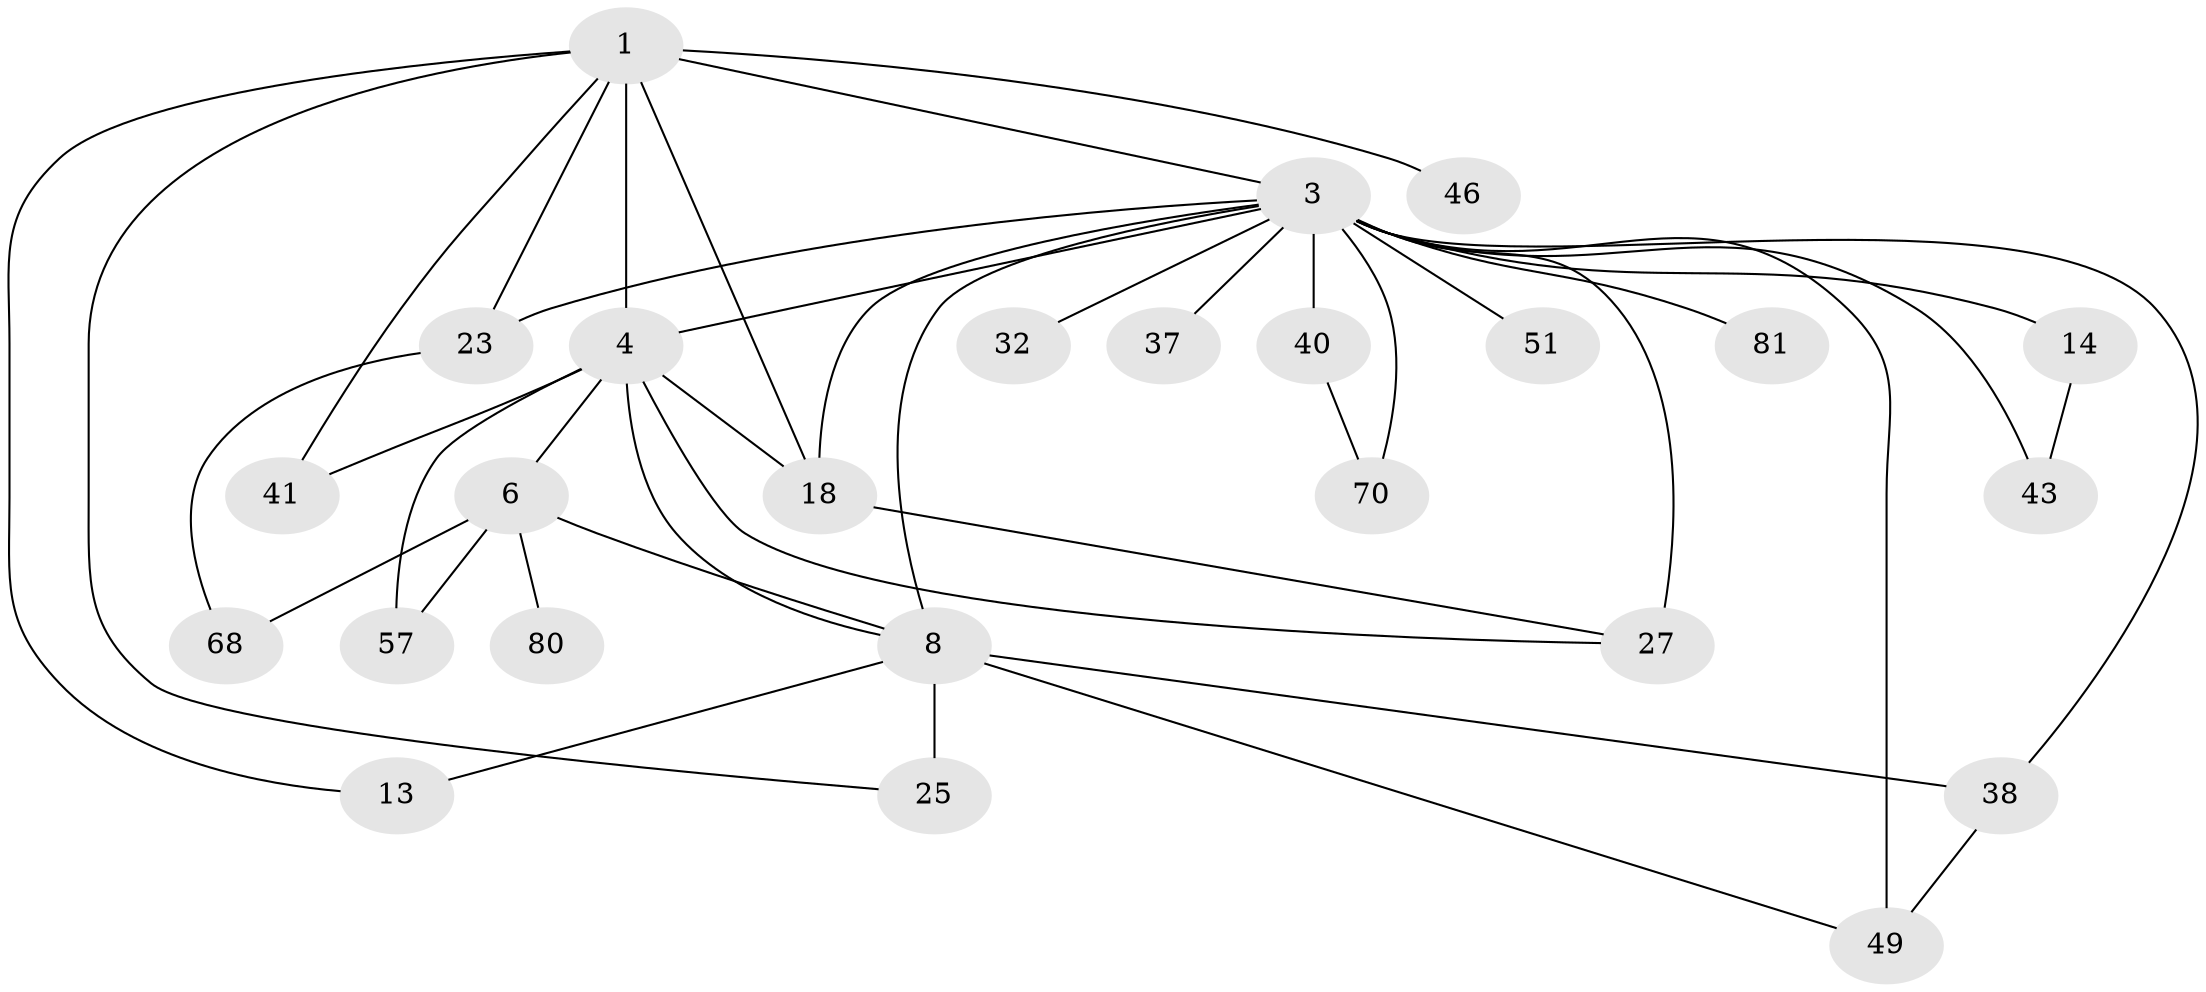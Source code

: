 // original degree distribution, {8: 0.011764705882352941, 6: 0.07058823529411765, 5: 0.058823529411764705, 7: 0.023529411764705882, 4: 0.1411764705882353, 2: 0.18823529411764706, 3: 0.27058823529411763, 1: 0.23529411764705882}
// Generated by graph-tools (version 1.1) at 2025/17/03/04/25 18:17:01]
// undirected, 25 vertices, 42 edges
graph export_dot {
graph [start="1"]
  node [color=gray90,style=filled];
  1 [super="+2+74"];
  3 [super="+16+5"];
  4 [super="+7+12+19"];
  6 [super="+66+15+60"];
  8 [super="+26+17+67+28"];
  13 [super="+63+33"];
  14 [super="+58"];
  18 [super="+45+65"];
  23 [super="+64+36"];
  25 [super="+30+29+69"];
  27 [super="+55"];
  32;
  37;
  38 [super="+56+44"];
  40 [super="+42"];
  41 [super="+84+71"];
  43 [super="+85"];
  46;
  49 [super="+59+79"];
  51;
  57;
  68;
  70;
  80;
  81;
  1 -- 4 [weight=2];
  1 -- 41;
  1 -- 18;
  1 -- 3 [weight=2];
  1 -- 23 [weight=2];
  1 -- 25;
  1 -- 13;
  1 -- 46;
  3 -- 43;
  3 -- 40 [weight=4];
  3 -- 37;
  3 -- 38 [weight=3];
  3 -- 27 [weight=3];
  3 -- 32;
  3 -- 4 [weight=4];
  3 -- 70;
  3 -- 8 [weight=3];
  3 -- 14 [weight=3];
  3 -- 49;
  3 -- 18 [weight=2];
  3 -- 51;
  3 -- 81;
  3 -- 23;
  4 -- 6;
  4 -- 27;
  4 -- 57;
  4 -- 18;
  4 -- 8;
  4 -- 41;
  6 -- 8;
  6 -- 68;
  6 -- 80;
  6 -- 57;
  8 -- 13;
  8 -- 38 [weight=3];
  8 -- 25 [weight=2];
  8 -- 49;
  14 -- 43;
  18 -- 27;
  23 -- 68;
  38 -- 49;
  40 -- 70;
}
